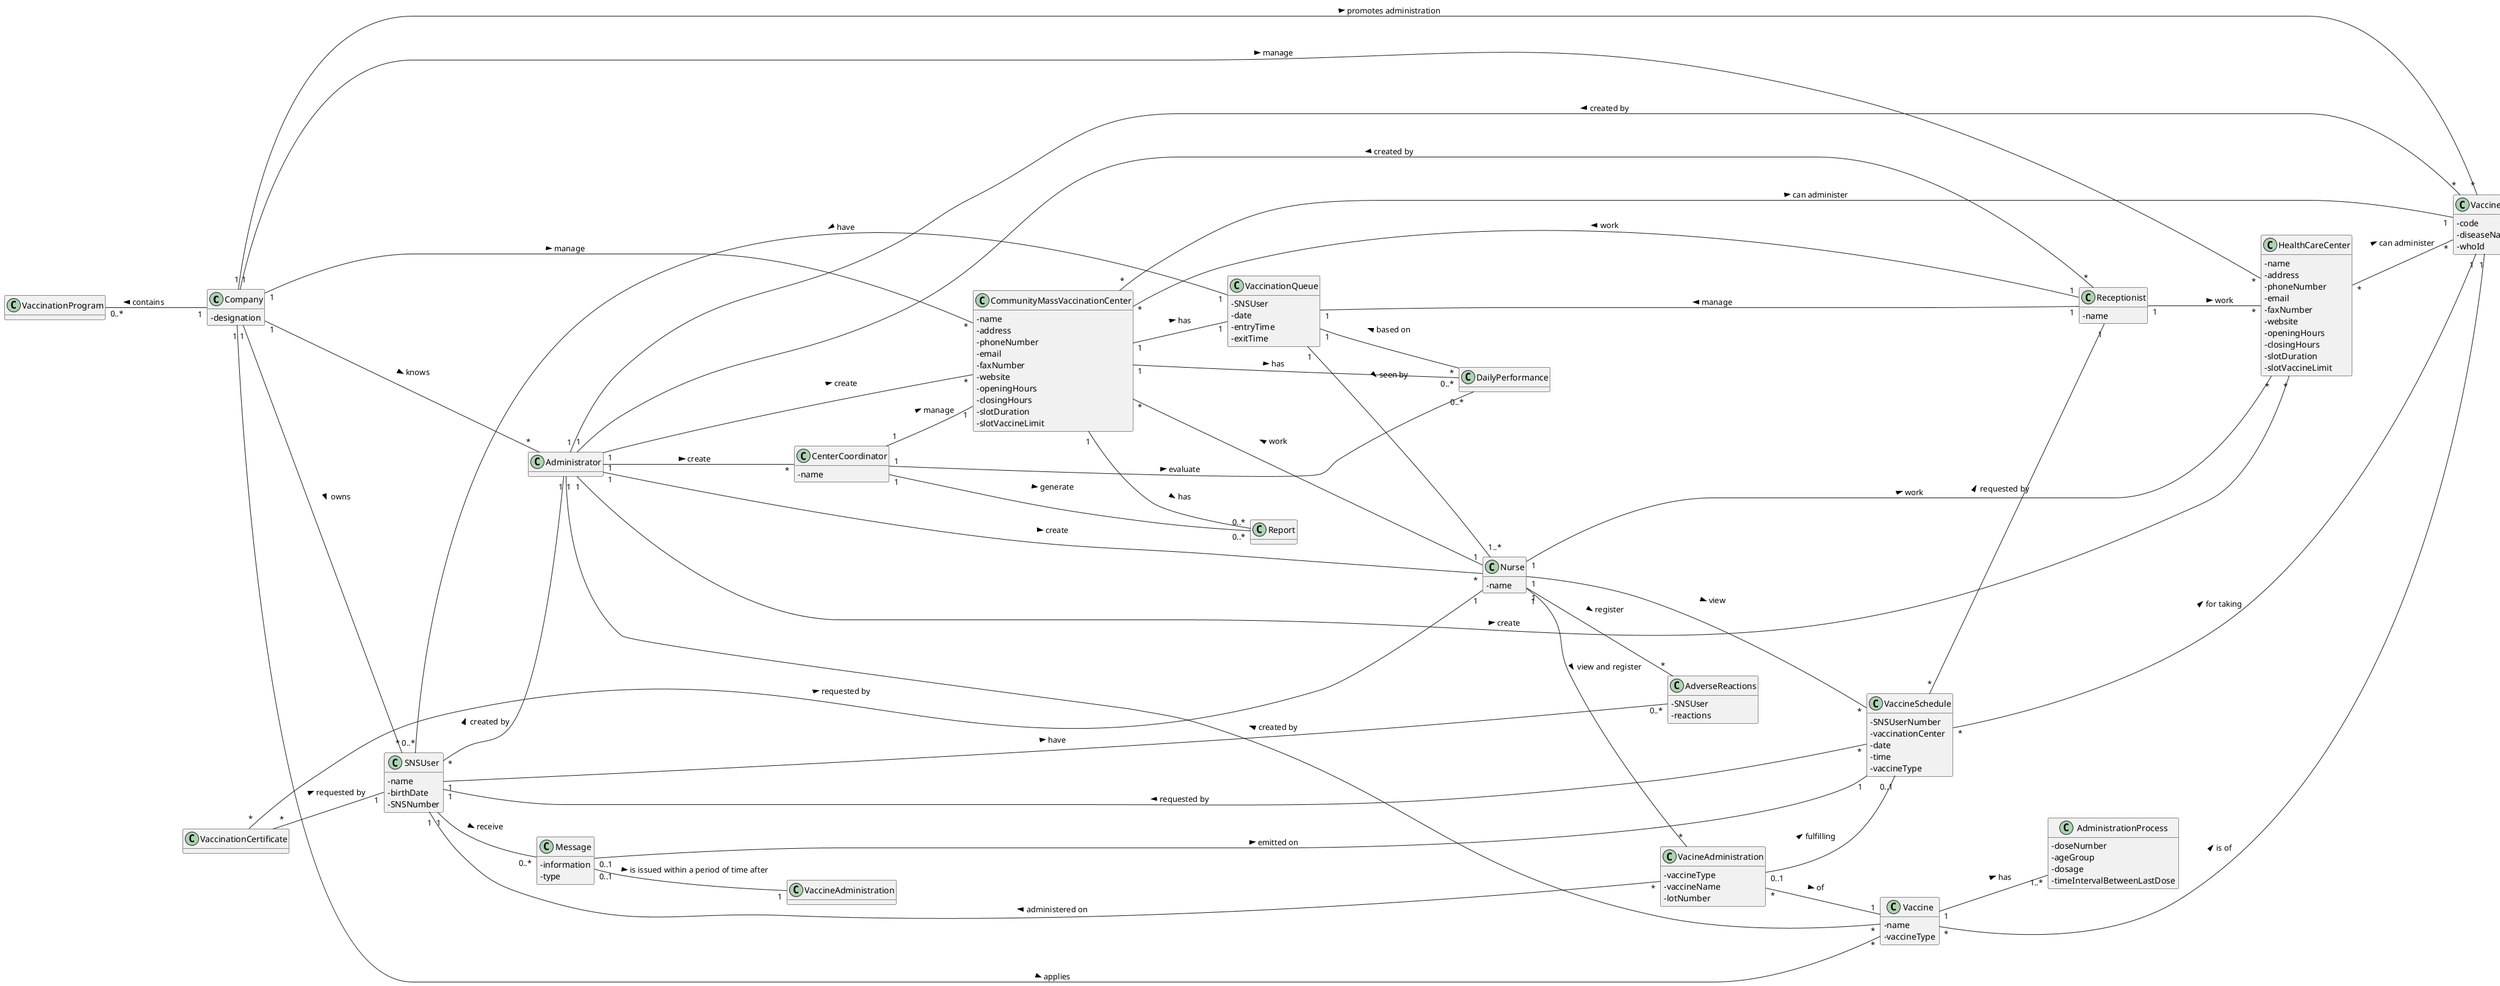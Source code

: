 @startuml

hide methods
left to right direction
skinparam classAttributeIconSize 0

class Company {
    -designation
}

class SNSUser {
    -name
    -birthDate
    -SNSNumber
}

class Vaccine {
    -name
    -vaccineType
}

class VaccineType {
    -code
    -diseaseName
    -whoId
}

class VacineAdministration {
    -vaccineType
    -vaccineName
    -lotNumber
}

class VaccineSchedule {
    -SNSUserNumber
    -vaccinationCenter
    -date
    -time
    -vaccineType
}

class HealthCareCenter {
    -name
    -address
    -phoneNumber
    -email
    -faxNumber
    -website
    -openingHours
    -closingHours
    -slotDuration
    -slotVaccineLimit
}

class CommunityMassVaccinationCenter {
    -name
    -address
    -phoneNumber
    -email
    -faxNumber
    -website
    -openingHours
    -closingHours
    -slotDuration
    -slotVaccineLimit
}

class Administrator {
}

class Nurse {
    -name
}

class Receptionist {
    -name
}

class CenterCoordinator {
    -name
}

class VaccinationCertificate {
}

class AdverseReactions {
    -SNSUser
    -reactions
}

class VaccinationProgram {
}

class Report {
}

class DailyPerformance {
}

class AdministrationProcess {
    -doseNumber
    -ageGroup
    -dosage
    -timeIntervalBetweenLastDose
}

class VaccinationQueue {
    -SNSUser
    -date
    -entryTime
    -exitTime
}

class Message {
    -information
    -type
}

Administrator "1" -- "*" CenterCoordinator : create >
Administrator "1" -- "*" CommunityMassVaccinationCenter : create >
Administrator "1" -- "*" Nurse : create >

CenterCoordinator "1" -- "0..*" DailyPerformance : evaluate >
CenterCoordinator "1" -- "0..*" Report : generate >
CenterCoordinator "1" -- "1" CommunityMassVaccinationCenter : manage >

CommunityMassVaccinationCenter "1" -- "0..*" DailyPerformance : has >
CommunityMassVaccinationCenter "1" -- "0..*" Report : has >
CommunityMassVaccinationCenter "1" -- "1" VaccinationQueue : has >

Company "1" -- "*" Administrator : knows >
Company "1" -- "*" CommunityMassVaccinationCenter : manage >
Company "1" -- "*" SNSUser : owns >
Company "1" -- "*" Vaccine : applies >

HealthCareCenter "*" -- "*" VaccineType : can administer >
HealthCareCenter "*" -- "1" Administrator : create <
HealthCareCenter "*" -- "1" Company : manage <
HealthCareCenter "*" -- "1" Nurse : work <

Message "0..1" -- "1" VaccineAdministration : is issued within a period of time after >
Message "0..1" -- "1" VaccineSchedule : emitted on >

Nurse "1" -- "*" VaccineSchedule : view >
Nurse "1"-- "*" AdverseReactions : register >
Nurse "1"-- "*" CommunityMassVaccinationCenter : work >
Nurse "1"-- "*" VacineAdministration : view and register >

Receptionist "*" -- "1" Administrator: created by >
Receptionist "1" -- "1" VaccinationQueue : manage >
Receptionist "1"-- "*" CommunityMassVaccinationCenter : work >
Receptionist "1"-- "*" HealthCareCenter : work >

SNSUser "*" -- "1" Administrator: created by >
SNSUser "1" -- "0..*" AdverseReactions : have >
SNSUser "1" -- "0..*" Message : receive >

VaccinationCertificate "*" -- "1" Nurse : requested by >
VaccinationCertificate "*" -- "1" SNSUser : requested by >

VaccinationProgram "0..*" -- "1" Company : contains <

VaccinationQueue "1" -- "0..*" SNSUser : have >
VaccinationQueue "1" -- "1..*" Nurse : seen by >
VaccinationQueue "1" -- "*" DailyPerformance : based on <

Vaccine "*" -- "1" Administrator: created by >
Vaccine "*" -- "1" VaccineType : is of >
Vaccine "1" -- "1..*" AdministrationProcess : has >

VaccineSchedule "*" -- "1" Receptionist : requested by >
VaccineSchedule "*" -- "1" SNSUser : requested by >
VaccineSchedule "*" -- "1" VaccineType : for taking >

VaccineType "*" -- "1" Administrator: created by >
VaccineType "*" -- "1" Company : promotes administration <
VaccineType "1" -- "*" CommunityMassVaccinationCenter : can administer <

VacineAdministration "*" -- "1" SNSUser : administered on >
VacineAdministration "*" -- "1" Vaccine : of >
VacineAdministration "0..1" -- "0..1" VaccineSchedule : fulfilling >

@enduml